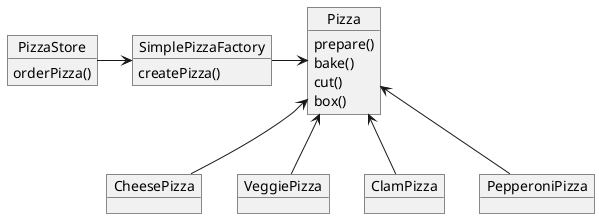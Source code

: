 @startuml
object "PizzaStore" as ps {
orderPizza()
}

object "SimplePizzaFactory" as spf {
createPizza()
}

object "Pizza" as  p {
prepare()
bake()
cut()
box()
}

object "CheesePizza" as cp
object "VeggiePizza" as vp
object "ClamPizza" as lp
object "PepperoniPizza" as pp



ps -right-> spf
spf -right-> p


cp -up-> p
vp -up-> p
lp -up-> p
pp -up-> p


@enduml
